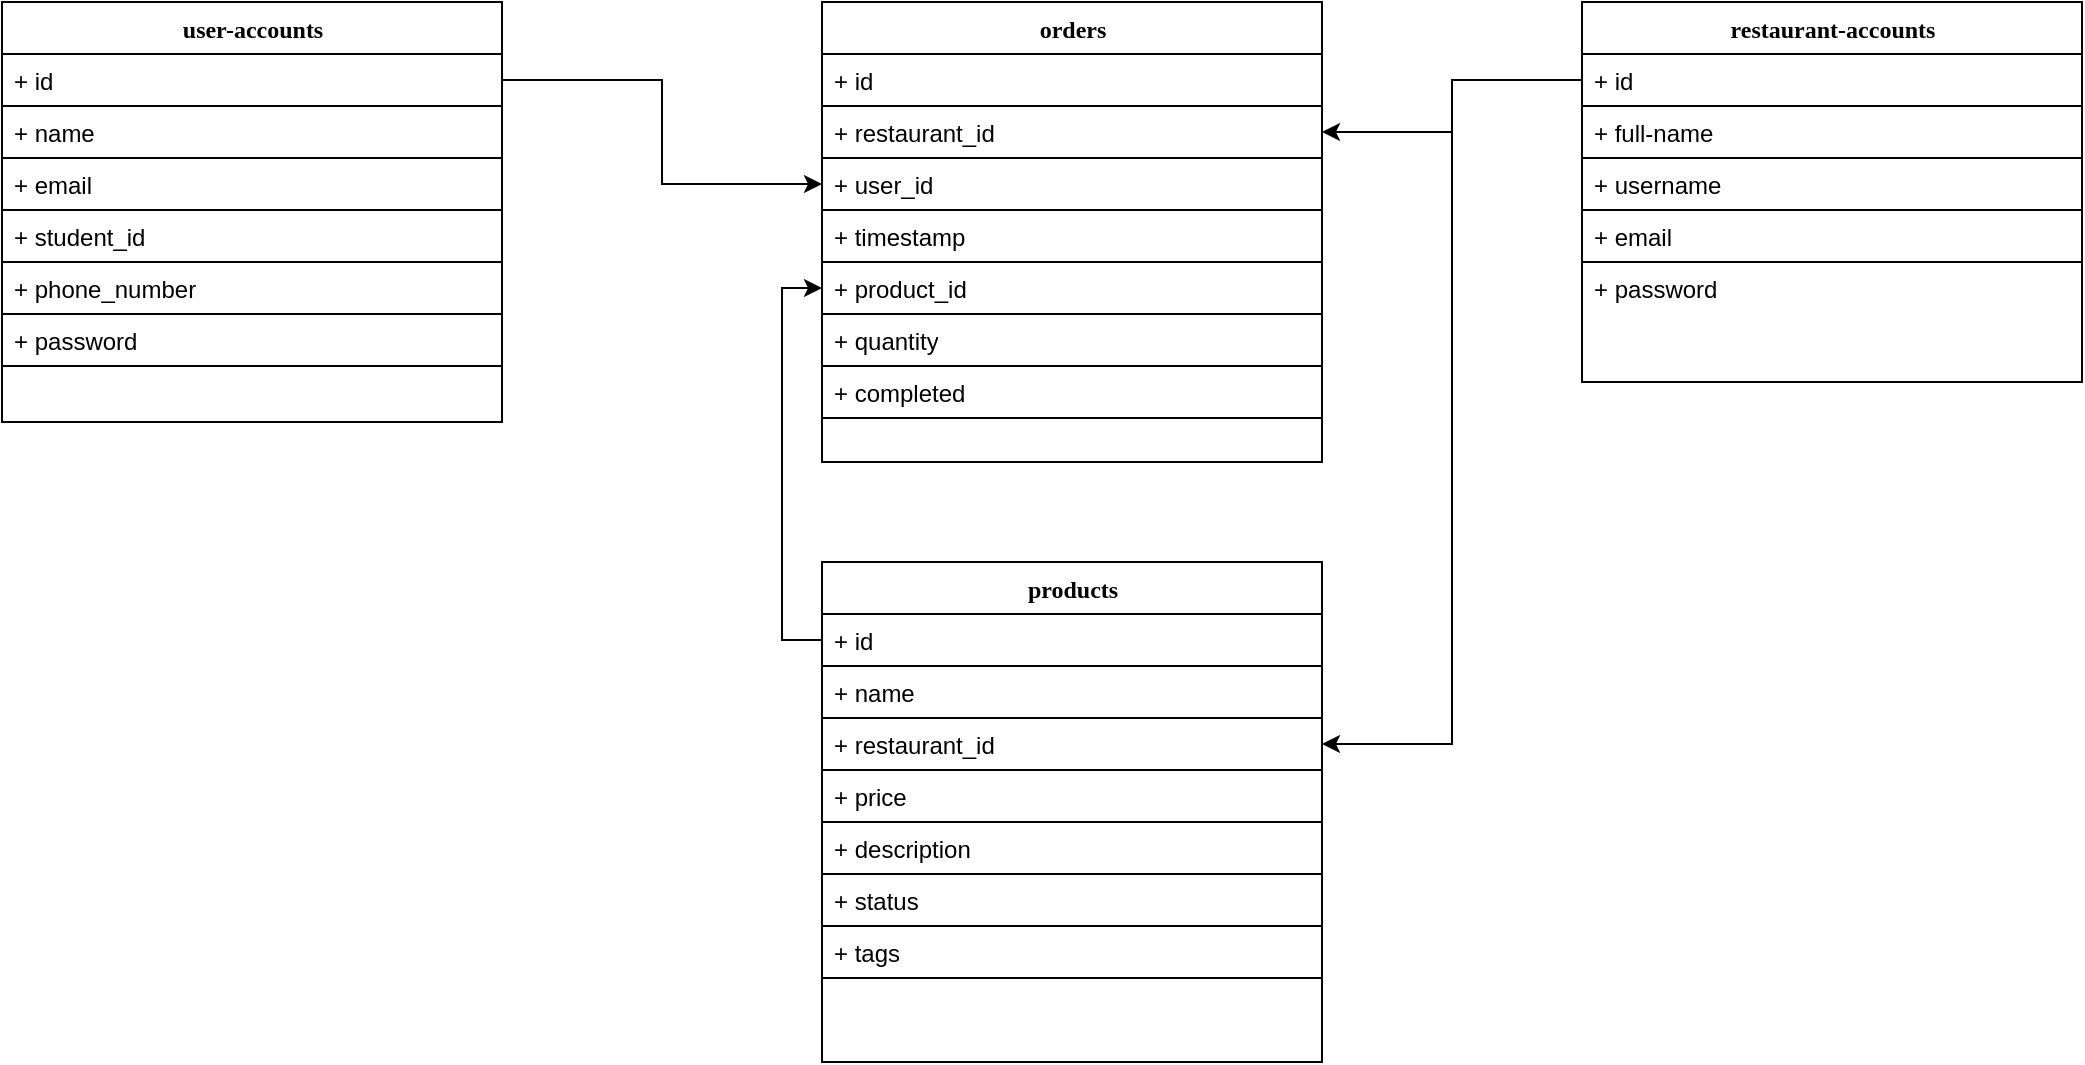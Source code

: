 <mxfile version="12.5.5" type="device"><diagram name="Page-1" id="9f46799a-70d6-7492-0946-bef42562c5a5"><mxGraphModel dx="786" dy="514" grid="1" gridSize="10" guides="1" tooltips="1" connect="1" arrows="1" fold="1" page="1" pageScale="1" pageWidth="1100" pageHeight="850" background="#ffffff" math="0" shadow="0"><root><mxCell id="0"/><mxCell id="1" parent="0"/><mxCell id="78961159f06e98e8-17" value="user-accounts" style="swimlane;html=1;fontStyle=1;align=center;verticalAlign=top;childLayout=stackLayout;horizontal=1;startSize=26;horizontalStack=0;resizeParent=1;resizeLast=0;collapsible=1;marginBottom=0;swimlaneFillColor=#ffffff;rounded=0;shadow=0;comic=0;labelBackgroundColor=none;strokeWidth=1;fillColor=none;fontFamily=Verdana;fontSize=12" parent="1" vertex="1"><mxGeometry x="40" y="40" width="250" height="210" as="geometry"/></mxCell><mxCell id="78961159f06e98e8-21" value="+ id" style="text;html=1;strokeColor=none;fillColor=none;align=left;verticalAlign=top;spacingLeft=4;spacingRight=4;whiteSpace=wrap;overflow=hidden;rotatable=0;points=[[0,0.5],[1,0.5]];portConstraint=eastwest;" parent="78961159f06e98e8-17" vertex="1"><mxGeometry y="26" width="250" height="26" as="geometry"/></mxCell><mxCell id="78961159f06e98e8-23" value="+ name" style="text;html=1;strokeColor=#000000;fillColor=none;align=left;verticalAlign=top;spacingLeft=4;spacingRight=4;whiteSpace=wrap;overflow=hidden;rotatable=0;points=[[0,0.5],[1,0.5]];portConstraint=eastwest;" parent="78961159f06e98e8-17" vertex="1"><mxGeometry y="52" width="250" height="26" as="geometry"/></mxCell><mxCell id="78961159f06e98e8-25" value="+ email" style="text;html=1;strokeColor=#000000;fillColor=none;align=left;verticalAlign=top;spacingLeft=4;spacingRight=4;whiteSpace=wrap;overflow=hidden;rotatable=0;points=[[0,0.5],[1,0.5]];portConstraint=eastwest;perimeterSpacing=0;" parent="78961159f06e98e8-17" vertex="1"><mxGeometry y="78" width="250" height="26" as="geometry"/></mxCell><mxCell id="78961159f06e98e8-26" value="+ student_id" style="text;html=1;strokeColor=#000000;fillColor=none;align=left;verticalAlign=top;spacingLeft=4;spacingRight=4;whiteSpace=wrap;overflow=hidden;rotatable=0;points=[[0,0.5],[1,0.5]];portConstraint=eastwest;" parent="78961159f06e98e8-17" vertex="1"><mxGeometry y="104" width="250" height="26" as="geometry"/></mxCell><mxCell id="78961159f06e98e8-24" value="+ phone_number" style="text;html=1;strokeColor=#000000;fillColor=none;align=left;verticalAlign=top;spacingLeft=4;spacingRight=4;whiteSpace=wrap;overflow=hidden;rotatable=0;points=[[0,0.5],[1,0.5]];portConstraint=eastwest;" parent="78961159f06e98e8-17" vertex="1"><mxGeometry y="130" width="250" height="26" as="geometry"/></mxCell><mxCell id="xnq4cQ2VQUtSWWrRog4_-5" value="+ password" style="text;html=1;strokeColor=#000000;fillColor=none;align=left;verticalAlign=top;spacingLeft=4;spacingRight=4;whiteSpace=wrap;overflow=hidden;rotatable=0;points=[[0,0.5],[1,0.5]];portConstraint=eastwest;" parent="78961159f06e98e8-17" vertex="1"><mxGeometry y="156" width="250" height="26" as="geometry"/></mxCell><mxCell id="xnq4cQ2VQUtSWWrRog4_-7" value="restaurant-accounts" style="swimlane;html=1;fontStyle=1;align=center;verticalAlign=top;childLayout=stackLayout;horizontal=1;startSize=26;horizontalStack=0;resizeParent=1;resizeLast=0;collapsible=1;marginBottom=0;swimlaneFillColor=#ffffff;rounded=0;shadow=0;comic=0;labelBackgroundColor=none;strokeWidth=1;fillColor=none;fontFamily=Verdana;fontSize=12" parent="1" vertex="1"><mxGeometry x="830" y="40" width="250" height="190" as="geometry"/></mxCell><mxCell id="xnq4cQ2VQUtSWWrRog4_-8" value="+ id" style="text;html=1;strokeColor=none;fillColor=none;align=left;verticalAlign=top;spacingLeft=4;spacingRight=4;whiteSpace=wrap;overflow=hidden;rotatable=0;points=[[0,0.5],[1,0.5]];portConstraint=eastwest;" parent="xnq4cQ2VQUtSWWrRog4_-7" vertex="1"><mxGeometry y="26" width="250" height="26" as="geometry"/></mxCell><mxCell id="xnq4cQ2VQUtSWWrRog4_-9" value="+ full-name" style="text;html=1;strokeColor=#000000;fillColor=none;align=left;verticalAlign=top;spacingLeft=4;spacingRight=4;whiteSpace=wrap;overflow=hidden;rotatable=0;points=[[0,0.5],[1,0.5]];portConstraint=eastwest;" parent="xnq4cQ2VQUtSWWrRog4_-7" vertex="1"><mxGeometry y="52" width="250" height="26" as="geometry"/></mxCell><mxCell id="WG0fkHPWAjU3QsH2ARii-2" value="+ username" style="text;html=1;strokeColor=#000000;fillColor=none;align=left;verticalAlign=top;spacingLeft=4;spacingRight=4;whiteSpace=wrap;overflow=hidden;rotatable=0;points=[[0,0.5],[1,0.5]];portConstraint=eastwest;" vertex="1" parent="xnq4cQ2VQUtSWWrRog4_-7"><mxGeometry y="78" width="250" height="26" as="geometry"/></mxCell><mxCell id="xnq4cQ2VQUtSWWrRog4_-10" value="+ email" style="text;html=1;strokeColor=#000000;fillColor=none;align=left;verticalAlign=top;spacingLeft=4;spacingRight=4;whiteSpace=wrap;overflow=hidden;rotatable=0;points=[[0,0.5],[1,0.5]];portConstraint=eastwest;perimeterSpacing=0;" parent="xnq4cQ2VQUtSWWrRog4_-7" vertex="1"><mxGeometry y="104" width="250" height="26" as="geometry"/></mxCell><mxCell id="xnq4cQ2VQUtSWWrRog4_-13" value="+ password" style="text;html=1;strokeColor=#000000;fillColor=none;align=left;verticalAlign=top;spacingLeft=4;spacingRight=4;whiteSpace=wrap;overflow=hidden;rotatable=0;points=[[0,0.5],[1,0.5]];portConstraint=eastwest;" parent="xnq4cQ2VQUtSWWrRog4_-7" vertex="1"><mxGeometry y="130" width="250" height="60" as="geometry"/></mxCell><mxCell id="xnq4cQ2VQUtSWWrRog4_-19" value="products" style="swimlane;html=1;fontStyle=1;align=center;verticalAlign=top;childLayout=stackLayout;horizontal=1;startSize=26;horizontalStack=0;resizeParent=1;resizeLast=0;collapsible=1;marginBottom=0;swimlaneFillColor=#ffffff;rounded=0;shadow=0;comic=0;labelBackgroundColor=none;strokeWidth=1;fillColor=none;fontFamily=Verdana;fontSize=12" parent="1" vertex="1"><mxGeometry x="450" y="320" width="250" height="250" as="geometry"><mxRectangle x="450" y="430" width="90" height="26" as="alternateBounds"/></mxGeometry></mxCell><mxCell id="xnq4cQ2VQUtSWWrRog4_-20" value="+ id" style="text;html=1;strokeColor=none;fillColor=none;align=left;verticalAlign=top;spacingLeft=4;spacingRight=4;whiteSpace=wrap;overflow=hidden;rotatable=0;points=[[0,0.5],[1,0.5]];portConstraint=eastwest;" parent="xnq4cQ2VQUtSWWrRog4_-19" vertex="1"><mxGeometry y="26" width="250" height="26" as="geometry"/></mxCell><mxCell id="xnq4cQ2VQUtSWWrRog4_-21" value="+ name" style="text;html=1;strokeColor=#000000;fillColor=none;align=left;verticalAlign=top;spacingLeft=4;spacingRight=4;whiteSpace=wrap;overflow=hidden;rotatable=0;points=[[0,0.5],[1,0.5]];portConstraint=eastwest;" parent="xnq4cQ2VQUtSWWrRog4_-19" vertex="1"><mxGeometry y="52" width="250" height="26" as="geometry"/></mxCell><mxCell id="xnq4cQ2VQUtSWWrRog4_-22" value="+ restaurant_id" style="text;html=1;strokeColor=#000000;fillColor=none;align=left;verticalAlign=top;spacingLeft=4;spacingRight=4;whiteSpace=wrap;overflow=hidden;rotatable=0;points=[[0,0.5],[1,0.5]];portConstraint=eastwest;perimeterSpacing=0;" parent="xnq4cQ2VQUtSWWrRog4_-19" vertex="1"><mxGeometry y="78" width="250" height="26" as="geometry"/></mxCell><mxCell id="xnq4cQ2VQUtSWWrRog4_-56" value="+ price" style="text;html=1;strokeColor=#000000;fillColor=none;align=left;verticalAlign=top;spacingLeft=4;spacingRight=4;whiteSpace=wrap;overflow=hidden;rotatable=0;points=[[0,0.5],[1,0.5]];portConstraint=eastwest;" parent="xnq4cQ2VQUtSWWrRog4_-19" vertex="1"><mxGeometry y="104" width="250" height="26" as="geometry"/></mxCell><mxCell id="xnq4cQ2VQUtSWWrRog4_-23" value="+ description" style="text;html=1;strokeColor=#000000;fillColor=none;align=left;verticalAlign=top;spacingLeft=4;spacingRight=4;whiteSpace=wrap;overflow=hidden;rotatable=0;points=[[0,0.5],[1,0.5]];portConstraint=eastwest;" parent="xnq4cQ2VQUtSWWrRog4_-19" vertex="1"><mxGeometry y="130" width="250" height="26" as="geometry"/></mxCell><mxCell id="WG0fkHPWAjU3QsH2ARii-9" value="+ status" style="text;html=1;strokeColor=#000000;fillColor=none;align=left;verticalAlign=top;spacingLeft=4;spacingRight=4;whiteSpace=wrap;overflow=hidden;rotatable=0;points=[[0,0.5],[1,0.5]];portConstraint=eastwest;" vertex="1" parent="xnq4cQ2VQUtSWWrRog4_-19"><mxGeometry y="156" width="250" height="26" as="geometry"/></mxCell><mxCell id="xnq4cQ2VQUtSWWrRog4_-45" value="+ tags" style="text;html=1;strokeColor=#000000;fillColor=none;align=left;verticalAlign=top;spacingLeft=4;spacingRight=4;whiteSpace=wrap;overflow=hidden;rotatable=0;points=[[0,0.5],[1,0.5]];portConstraint=eastwest;" parent="xnq4cQ2VQUtSWWrRog4_-19" vertex="1"><mxGeometry y="182" width="250" height="26" as="geometry"/></mxCell><mxCell id="xnq4cQ2VQUtSWWrRog4_-30" style="edgeStyle=orthogonalEdgeStyle;rounded=0;orthogonalLoop=1;jettySize=auto;html=1;entryX=1;entryY=0.5;entryDx=0;entryDy=0;" parent="1" source="xnq4cQ2VQUtSWWrRog4_-8" target="xnq4cQ2VQUtSWWrRog4_-22" edge="1"><mxGeometry relative="1" as="geometry"/></mxCell><mxCell id="xnq4cQ2VQUtSWWrRog4_-34" value="orders" style="swimlane;html=1;fontStyle=1;align=center;verticalAlign=top;childLayout=stackLayout;horizontal=1;startSize=26;horizontalStack=0;resizeParent=1;resizeLast=0;collapsible=1;marginBottom=0;swimlaneFillColor=#ffffff;rounded=0;shadow=0;comic=0;labelBackgroundColor=none;strokeWidth=1;fillColor=none;fontFamily=Verdana;fontSize=12" parent="1" vertex="1"><mxGeometry x="450" y="40" width="250" height="230" as="geometry"/></mxCell><mxCell id="xnq4cQ2VQUtSWWrRog4_-35" value="+ id" style="text;html=1;strokeColor=none;fillColor=none;align=left;verticalAlign=top;spacingLeft=4;spacingRight=4;whiteSpace=wrap;overflow=hidden;rotatable=0;points=[[0,0.5],[1,0.5]];portConstraint=eastwest;" parent="xnq4cQ2VQUtSWWrRog4_-34" vertex="1"><mxGeometry y="26" width="250" height="26" as="geometry"/></mxCell><mxCell id="xnq4cQ2VQUtSWWrRog4_-37" value="+ restaurant_id" style="text;html=1;strokeColor=#000000;fillColor=none;align=left;verticalAlign=top;spacingLeft=4;spacingRight=4;whiteSpace=wrap;overflow=hidden;rotatable=0;points=[[0,0.5],[1,0.5]];portConstraint=eastwest;perimeterSpacing=0;" parent="xnq4cQ2VQUtSWWrRog4_-34" vertex="1"><mxGeometry y="52" width="250" height="26" as="geometry"/></mxCell><mxCell id="xnq4cQ2VQUtSWWrRog4_-38" value="+ user_id" style="text;html=1;strokeColor=#000000;fillColor=none;align=left;verticalAlign=top;spacingLeft=4;spacingRight=4;whiteSpace=wrap;overflow=hidden;rotatable=0;points=[[0,0.5],[1,0.5]];portConstraint=eastwest;" parent="xnq4cQ2VQUtSWWrRog4_-34" vertex="1"><mxGeometry y="78" width="250" height="26" as="geometry"/></mxCell><mxCell id="xnq4cQ2VQUtSWWrRog4_-40" value="+ timestamp" style="text;html=1;strokeColor=#000000;fillColor=none;align=left;verticalAlign=top;spacingLeft=4;spacingRight=4;whiteSpace=wrap;overflow=hidden;rotatable=0;points=[[0,0.5],[1,0.5]];portConstraint=eastwest;" parent="xnq4cQ2VQUtSWWrRog4_-34" vertex="1"><mxGeometry y="104" width="250" height="26" as="geometry"/></mxCell><mxCell id="xnq4cQ2VQUtSWWrRog4_-42" value="+ product_id" style="text;html=1;strokeColor=#000000;fillColor=none;align=left;verticalAlign=top;spacingLeft=4;spacingRight=4;whiteSpace=wrap;overflow=hidden;rotatable=0;points=[[0,0.5],[1,0.5]];portConstraint=eastwest;" parent="xnq4cQ2VQUtSWWrRog4_-34" vertex="1"><mxGeometry y="130" width="250" height="26" as="geometry"/></mxCell><mxCell id="xnq4cQ2VQUtSWWrRog4_-44" value="+ quantity" style="text;html=1;strokeColor=#000000;fillColor=none;align=left;verticalAlign=top;spacingLeft=4;spacingRight=4;whiteSpace=wrap;overflow=hidden;rotatable=0;points=[[0,0.5],[1,0.5]];portConstraint=eastwest;" parent="xnq4cQ2VQUtSWWrRog4_-34" vertex="1"><mxGeometry y="156" width="250" height="26" as="geometry"/></mxCell><mxCell id="xnq4cQ2VQUtSWWrRog4_-47" value="+ completed" style="text;html=1;strokeColor=#000000;fillColor=none;align=left;verticalAlign=top;spacingLeft=4;spacingRight=4;whiteSpace=wrap;overflow=hidden;rotatable=0;points=[[0,0.5],[1,0.5]];portConstraint=eastwest;" parent="xnq4cQ2VQUtSWWrRog4_-34" vertex="1"><mxGeometry y="182" width="250" height="26" as="geometry"/></mxCell><mxCell id="xnq4cQ2VQUtSWWrRog4_-41" style="edgeStyle=orthogonalEdgeStyle;rounded=0;orthogonalLoop=1;jettySize=auto;html=1;entryX=1;entryY=0.5;entryDx=0;entryDy=0;" parent="1" source="xnq4cQ2VQUtSWWrRog4_-8" target="xnq4cQ2VQUtSWWrRog4_-37" edge="1"><mxGeometry relative="1" as="geometry"/></mxCell><mxCell id="xnq4cQ2VQUtSWWrRog4_-43" style="edgeStyle=orthogonalEdgeStyle;rounded=0;orthogonalLoop=1;jettySize=auto;html=1;entryX=0;entryY=0.5;entryDx=0;entryDy=0;" parent="1" source="78961159f06e98e8-21" target="xnq4cQ2VQUtSWWrRog4_-38" edge="1"><mxGeometry relative="1" as="geometry"/></mxCell><mxCell id="xnq4cQ2VQUtSWWrRog4_-46" style="edgeStyle=orthogonalEdgeStyle;rounded=0;orthogonalLoop=1;jettySize=auto;html=1;entryX=0;entryY=0.5;entryDx=0;entryDy=0;" parent="1" source="xnq4cQ2VQUtSWWrRog4_-20" target="xnq4cQ2VQUtSWWrRog4_-42" edge="1"><mxGeometry relative="1" as="geometry"/></mxCell></root></mxGraphModel></diagram></mxfile>
